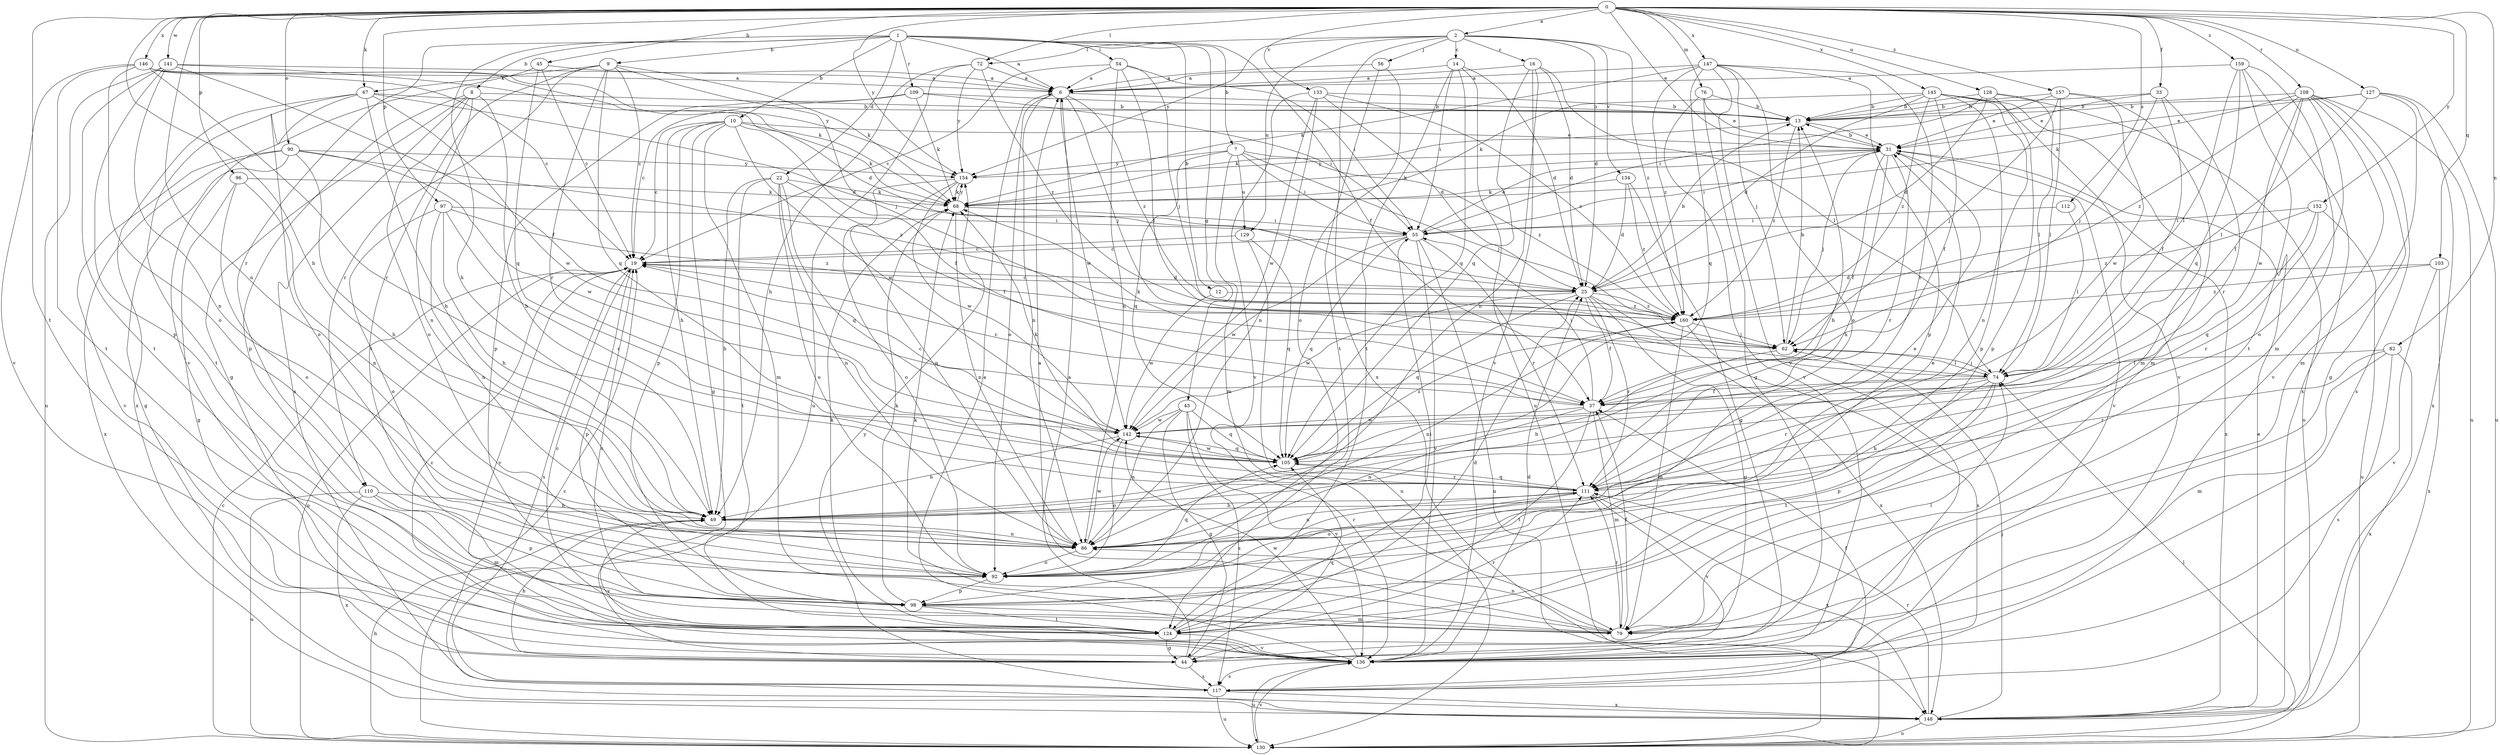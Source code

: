 strict digraph  {
0;
1;
2;
6;
7;
8;
9;
10;
12;
13;
14;
16;
19;
22;
25;
31;
33;
37;
43;
44;
45;
49;
54;
55;
56;
62;
67;
68;
72;
74;
76;
79;
82;
86;
90;
92;
96;
97;
98;
103;
105;
108;
109;
110;
111;
112;
117;
124;
127;
128;
129;
130;
133;
134;
136;
141;
142;
145;
146;
147;
148;
152;
154;
157;
159;
160;
0 -> 2  [label=a];
0 -> 31  [label=e];
0 -> 33  [label=f];
0 -> 45  [label=h];
0 -> 49  [label=h];
0 -> 67  [label=k];
0 -> 72  [label=l];
0 -> 76  [label=m];
0 -> 82  [label=n];
0 -> 86  [label=n];
0 -> 90  [label=o];
0 -> 96  [label=p];
0 -> 97  [label=p];
0 -> 103  [label=q];
0 -> 108  [label=r];
0 -> 112  [label=s];
0 -> 124  [label=t];
0 -> 127  [label=u];
0 -> 128  [label=u];
0 -> 133  [label=v];
0 -> 141  [label=w];
0 -> 145  [label=x];
0 -> 146  [label=x];
0 -> 147  [label=x];
0 -> 152  [label=y];
0 -> 154  [label=y];
0 -> 157  [label=z];
0 -> 159  [label=z];
1 -> 6  [label=a];
1 -> 7  [label=b];
1 -> 8  [label=b];
1 -> 9  [label=b];
1 -> 10  [label=b];
1 -> 12  [label=b];
1 -> 22  [label=d];
1 -> 37  [label=f];
1 -> 43  [label=g];
1 -> 49  [label=h];
1 -> 54  [label=i];
1 -> 109  [label=r];
1 -> 110  [label=r];
2 -> 14  [label=c];
2 -> 16  [label=c];
2 -> 25  [label=d];
2 -> 56  [label=j];
2 -> 72  [label=l];
2 -> 129  [label=u];
2 -> 134  [label=v];
2 -> 148  [label=x];
2 -> 154  [label=y];
2 -> 160  [label=z];
6 -> 13  [label=b];
6 -> 62  [label=j];
6 -> 86  [label=n];
6 -> 92  [label=o];
6 -> 142  [label=w];
6 -> 160  [label=z];
7 -> 55  [label=i];
7 -> 62  [label=j];
7 -> 79  [label=m];
7 -> 105  [label=q];
7 -> 129  [label=u];
7 -> 154  [label=y];
7 -> 160  [label=z];
8 -> 13  [label=b];
8 -> 44  [label=g];
8 -> 49  [label=h];
8 -> 86  [label=n];
8 -> 92  [label=o];
8 -> 98  [label=p];
8 -> 117  [label=s];
9 -> 19  [label=c];
9 -> 62  [label=j];
9 -> 67  [label=k];
9 -> 68  [label=k];
9 -> 105  [label=q];
9 -> 110  [label=r];
9 -> 111  [label=r];
9 -> 124  [label=t];
10 -> 19  [label=c];
10 -> 31  [label=e];
10 -> 37  [label=f];
10 -> 44  [label=g];
10 -> 49  [label=h];
10 -> 68  [label=k];
10 -> 79  [label=m];
10 -> 98  [label=p];
10 -> 142  [label=w];
12 -> 142  [label=w];
12 -> 160  [label=z];
13 -> 31  [label=e];
13 -> 68  [label=k];
13 -> 160  [label=z];
14 -> 6  [label=a];
14 -> 25  [label=d];
14 -> 55  [label=i];
14 -> 105  [label=q];
14 -> 124  [label=t];
14 -> 130  [label=u];
16 -> 6  [label=a];
16 -> 25  [label=d];
16 -> 74  [label=l];
16 -> 86  [label=n];
16 -> 105  [label=q];
16 -> 136  [label=v];
19 -> 25  [label=d];
19 -> 98  [label=p];
19 -> 117  [label=s];
19 -> 130  [label=u];
19 -> 136  [label=v];
22 -> 37  [label=f];
22 -> 49  [label=h];
22 -> 68  [label=k];
22 -> 86  [label=n];
22 -> 92  [label=o];
22 -> 105  [label=q];
22 -> 124  [label=t];
25 -> 13  [label=b];
25 -> 19  [label=c];
25 -> 37  [label=f];
25 -> 44  [label=g];
25 -> 105  [label=q];
25 -> 111  [label=r];
25 -> 142  [label=w];
25 -> 148  [label=x];
25 -> 160  [label=z];
31 -> 13  [label=b];
31 -> 37  [label=f];
31 -> 49  [label=h];
31 -> 55  [label=i];
31 -> 62  [label=j];
31 -> 68  [label=k];
31 -> 111  [label=r];
31 -> 136  [label=v];
31 -> 148  [label=x];
31 -> 154  [label=y];
33 -> 13  [label=b];
33 -> 31  [label=e];
33 -> 37  [label=f];
33 -> 62  [label=j];
33 -> 111  [label=r];
37 -> 19  [label=c];
37 -> 55  [label=i];
37 -> 79  [label=m];
37 -> 86  [label=n];
37 -> 124  [label=t];
37 -> 142  [label=w];
43 -> 44  [label=g];
43 -> 86  [label=n];
43 -> 105  [label=q];
43 -> 117  [label=s];
43 -> 136  [label=v];
43 -> 142  [label=w];
44 -> 6  [label=a];
44 -> 49  [label=h];
44 -> 105  [label=q];
44 -> 117  [label=s];
45 -> 6  [label=a];
45 -> 19  [label=c];
45 -> 105  [label=q];
45 -> 136  [label=v];
49 -> 13  [label=b];
49 -> 86  [label=n];
49 -> 136  [label=v];
54 -> 6  [label=a];
54 -> 19  [label=c];
54 -> 55  [label=i];
54 -> 62  [label=j];
54 -> 74  [label=l];
54 -> 86  [label=n];
55 -> 19  [label=c];
55 -> 31  [label=e];
55 -> 105  [label=q];
55 -> 111  [label=r];
55 -> 130  [label=u];
55 -> 136  [label=v];
55 -> 142  [label=w];
56 -> 6  [label=a];
56 -> 92  [label=o];
56 -> 124  [label=t];
62 -> 13  [label=b];
62 -> 49  [label=h];
62 -> 74  [label=l];
67 -> 13  [label=b];
67 -> 25  [label=d];
67 -> 49  [label=h];
67 -> 92  [label=o];
67 -> 124  [label=t];
67 -> 142  [label=w];
67 -> 148  [label=x];
68 -> 55  [label=i];
68 -> 86  [label=n];
68 -> 154  [label=y];
72 -> 6  [label=a];
72 -> 49  [label=h];
72 -> 130  [label=u];
72 -> 154  [label=y];
72 -> 160  [label=z];
74 -> 37  [label=f];
74 -> 49  [label=h];
74 -> 62  [label=j];
74 -> 68  [label=k];
74 -> 98  [label=p];
74 -> 111  [label=r];
74 -> 124  [label=t];
76 -> 13  [label=b];
76 -> 31  [label=e];
76 -> 44  [label=g];
76 -> 136  [label=v];
79 -> 6  [label=a];
79 -> 19  [label=c];
79 -> 37  [label=f];
79 -> 68  [label=k];
79 -> 74  [label=l];
79 -> 86  [label=n];
79 -> 111  [label=r];
82 -> 74  [label=l];
82 -> 79  [label=m];
82 -> 111  [label=r];
82 -> 117  [label=s];
82 -> 148  [label=x];
86 -> 31  [label=e];
86 -> 92  [label=o];
86 -> 111  [label=r];
86 -> 142  [label=w];
90 -> 44  [label=g];
90 -> 49  [label=h];
90 -> 136  [label=v];
90 -> 142  [label=w];
90 -> 148  [label=x];
90 -> 154  [label=y];
90 -> 160  [label=z];
92 -> 31  [label=e];
92 -> 98  [label=p];
92 -> 105  [label=q];
96 -> 44  [label=g];
96 -> 68  [label=k];
96 -> 86  [label=n];
96 -> 92  [label=o];
97 -> 49  [label=h];
97 -> 55  [label=i];
97 -> 86  [label=n];
97 -> 92  [label=o];
97 -> 111  [label=r];
97 -> 160  [label=z];
98 -> 68  [label=k];
98 -> 79  [label=m];
98 -> 124  [label=t];
103 -> 25  [label=d];
103 -> 136  [label=v];
103 -> 148  [label=x];
103 -> 160  [label=z];
105 -> 68  [label=k];
105 -> 111  [label=r];
105 -> 142  [label=w];
105 -> 160  [label=z];
108 -> 13  [label=b];
108 -> 37  [label=f];
108 -> 44  [label=g];
108 -> 68  [label=k];
108 -> 92  [label=o];
108 -> 117  [label=s];
108 -> 130  [label=u];
108 -> 136  [label=v];
108 -> 142  [label=w];
108 -> 160  [label=z];
109 -> 13  [label=b];
109 -> 19  [label=c];
109 -> 55  [label=i];
109 -> 68  [label=k];
109 -> 98  [label=p];
110 -> 49  [label=h];
110 -> 79  [label=m];
110 -> 98  [label=p];
110 -> 130  [label=u];
110 -> 148  [label=x];
111 -> 49  [label=h];
111 -> 86  [label=n];
111 -> 92  [label=o];
111 -> 105  [label=q];
111 -> 136  [label=v];
111 -> 148  [label=x];
112 -> 55  [label=i];
112 -> 74  [label=l];
117 -> 37  [label=f];
117 -> 130  [label=u];
117 -> 148  [label=x];
117 -> 154  [label=y];
124 -> 19  [label=c];
124 -> 25  [label=d];
124 -> 44  [label=g];
124 -> 55  [label=i];
124 -> 68  [label=k];
124 -> 111  [label=r];
124 -> 136  [label=v];
127 -> 13  [label=b];
127 -> 31  [label=e];
127 -> 74  [label=l];
127 -> 79  [label=m];
127 -> 130  [label=u];
127 -> 148  [label=x];
128 -> 13  [label=b];
128 -> 25  [label=d];
128 -> 55  [label=i];
128 -> 74  [label=l];
128 -> 98  [label=p];
128 -> 130  [label=u];
129 -> 19  [label=c];
129 -> 105  [label=q];
129 -> 130  [label=u];
130 -> 19  [label=c];
130 -> 49  [label=h];
130 -> 74  [label=l];
130 -> 136  [label=v];
133 -> 13  [label=b];
133 -> 25  [label=d];
133 -> 86  [label=n];
133 -> 136  [label=v];
133 -> 142  [label=w];
133 -> 160  [label=z];
134 -> 25  [label=d];
134 -> 44  [label=g];
134 -> 68  [label=k];
134 -> 160  [label=z];
136 -> 6  [label=a];
136 -> 19  [label=c];
136 -> 25  [label=d];
136 -> 117  [label=s];
136 -> 130  [label=u];
136 -> 142  [label=w];
141 -> 6  [label=a];
141 -> 25  [label=d];
141 -> 37  [label=f];
141 -> 86  [label=n];
141 -> 98  [label=p];
141 -> 124  [label=t];
141 -> 130  [label=u];
142 -> 19  [label=c];
142 -> 49  [label=h];
142 -> 92  [label=o];
142 -> 105  [label=q];
145 -> 13  [label=b];
145 -> 25  [label=d];
145 -> 37  [label=f];
145 -> 68  [label=k];
145 -> 79  [label=m];
145 -> 86  [label=n];
145 -> 98  [label=p];
145 -> 136  [label=v];
145 -> 160  [label=z];
146 -> 6  [label=a];
146 -> 19  [label=c];
146 -> 68  [label=k];
146 -> 92  [label=o];
146 -> 111  [label=r];
146 -> 124  [label=t];
146 -> 136  [label=v];
146 -> 154  [label=y];
147 -> 6  [label=a];
147 -> 62  [label=j];
147 -> 68  [label=k];
147 -> 92  [label=o];
147 -> 98  [label=p];
147 -> 105  [label=q];
147 -> 111  [label=r];
147 -> 136  [label=v];
147 -> 160  [label=z];
148 -> 19  [label=c];
148 -> 31  [label=e];
148 -> 62  [label=j];
148 -> 111  [label=r];
148 -> 130  [label=u];
152 -> 55  [label=i];
152 -> 105  [label=q];
152 -> 111  [label=r];
152 -> 130  [label=u];
152 -> 160  [label=z];
154 -> 68  [label=k];
154 -> 86  [label=n];
154 -> 92  [label=o];
154 -> 142  [label=w];
157 -> 13  [label=b];
157 -> 31  [label=e];
157 -> 62  [label=j];
157 -> 74  [label=l];
157 -> 79  [label=m];
157 -> 142  [label=w];
159 -> 6  [label=a];
159 -> 74  [label=l];
159 -> 79  [label=m];
159 -> 105  [label=q];
159 -> 124  [label=t];
159 -> 148  [label=x];
160 -> 62  [label=j];
160 -> 79  [label=m];
160 -> 86  [label=n];
160 -> 117  [label=s];
}
